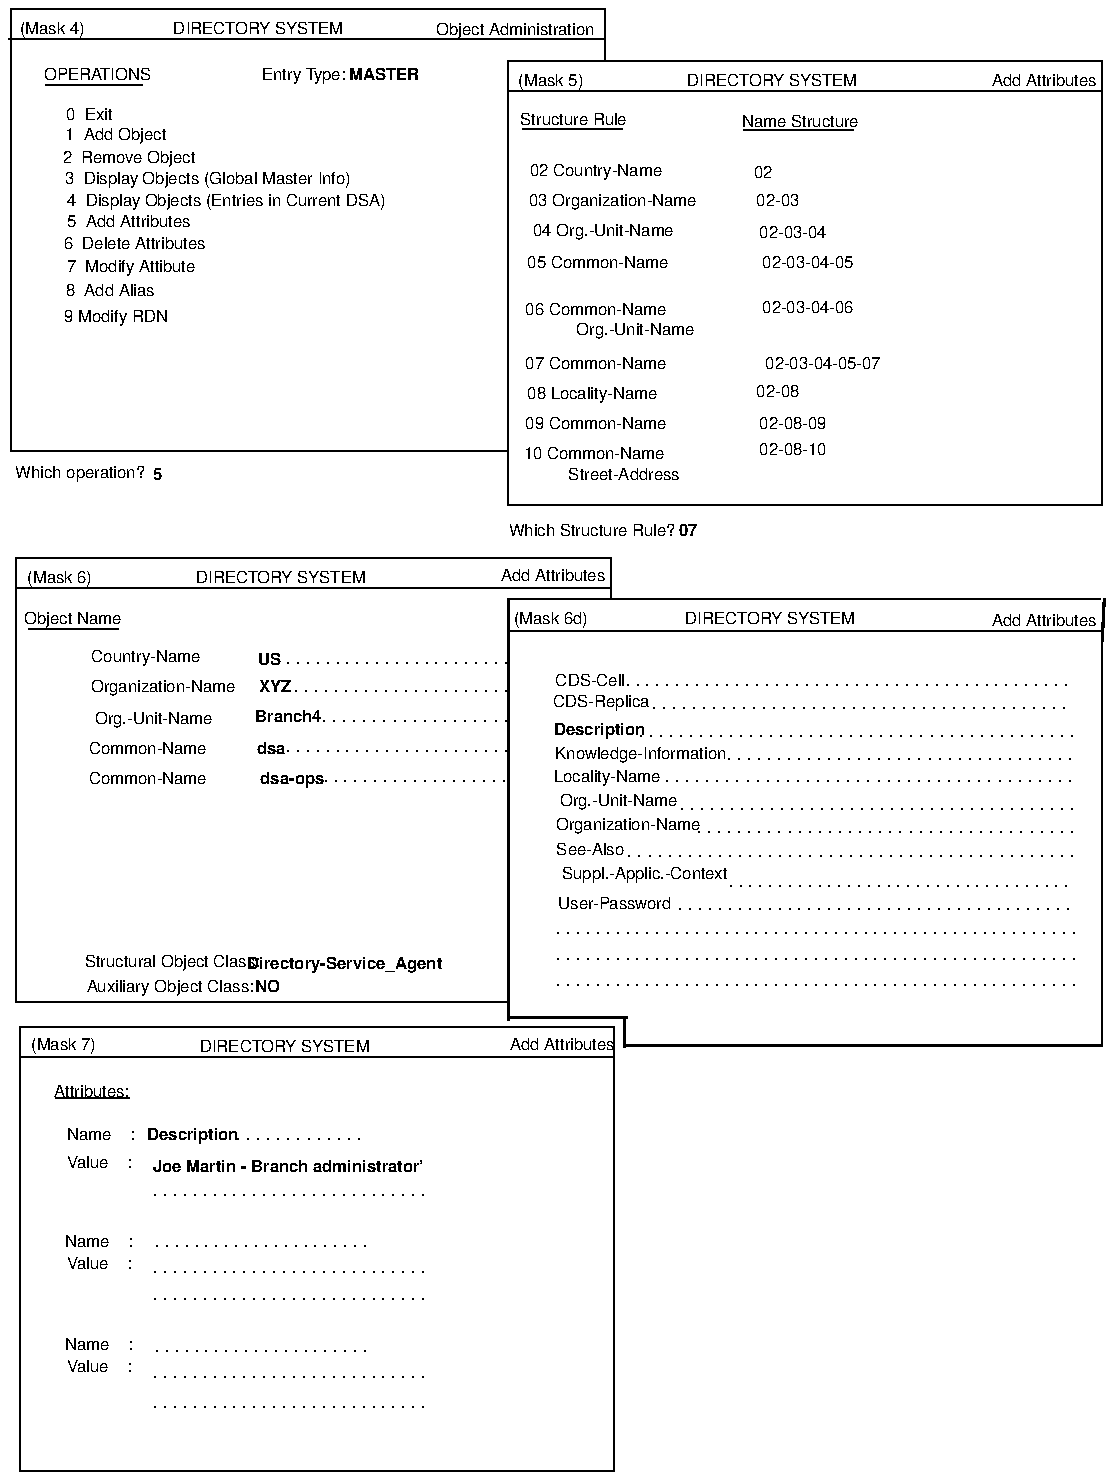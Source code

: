 ...\" @OSF_COPYRIGHT@
...\" COPYRIGHT NOTICE
...\" Copyright (c) 1990, 1991, 1992, 1993 Open Software Foundation, Inc.
...\" ALL RIGHTS RESERVED (DCE).  See the file named COPYRIGHT.DCE in the
...\" src directory for the full copyright text.
...\" 
...\" HISTORY
...\" $Log: fig20.addattribute.pic,v $
...\" Revision 1.1.2.1  1994/08/04  21:02:19  hal
...\" 	Create DCE GDS Admin Gd & Ref from GDS parts of Adm Gd & Cmd Ref; fix log
...\" 	[1994/08/04  20:37:46  hal]
...\"
...\" Revision 1.1.4.2  1993/08/12  17:19:52  buckler
...\" 	{edit, R1.0.2}
...\" 	Prentice-Hall editorial changes.
...\" 	[1993/08/12  17:04:02  buckler]
...\" 
...\" Revision 1.1.2.7  1993/02/20  13:45:53  rnollman
...\" 	fixed figures for final draft
...\" 	[1993/02/20  13:45:21  rnollman]
...\" 
...\" Revision 1.1.2.6  1993/02/16  02:05:56  rnollman
...\" 	fixed mask 6d
...\" 	[1993/02/16  02:05:05  rnollman]
...\" 
...\" Revision 1.1.2.5  1993/02/05  18:45:09  rnollman
...\" 	inc changes for final draft
...\" 	[1993/02/05  18:44:37  rnollman]
...\" 
...\" Revision 1.1.2.4  1993/01/28  19:09:16  dbelch
...\" 	Embedding copyright notice
...\" 	[1993/01/28  18:37:52  dbelch]
...\" 
...\" Revision 1.1.2.3  1993/01/12  21:55:38  rnollman
...\" 	fixes from munich
...\" 	[1993/01/12  21:55:17  rnollman]
...\" 
...\" Revision 1.1.2.2  1993/01/09  20:58:41  rnollman
...\" 	new figure
...\" 	[1993/01/09  20:58:21  rnollman]
...\" 
...\" $EndLog$
.PS
scale = 106.667
line  dotted from 293, 259 \
	to 568, 259 
line  dotted from 293, 273 \
	to 568, 273 
line  dotted from 293, 287 \
	to 568, 287 
"\fH\s6Suppl.-Applic.-Context\s0\fP"  at 339, 319
"\f(HB\s6Description\s0\fP"  at 315, 396
"\fH\s6See-Also\s0\fP"  at 310, 332
"\fH\s6Organization-Name\s0\fP"  at 330, 345
"\fH\s6Org.-Unit-Name\s0\fP"  at 325, 358
"\fH\s6\s0\fP"  at 542, 321
"\fH\s6\s0\fP"  at 542, 321
"\fH\s6\s0\fP"  at 542, 321
"\fH\s6\s0\fP"  at 542, 321
line  dotted from 359, 353 \
	to 567, 353 
line  dotted from 368, 341 \
	to 567, 341 
line  dotted from 331, 328 \
	to 567, 328 
line  dotted from 344, 407 \
	to 563, 407 
line  dotted from 330, 419 \
	to 564, 419 
"\fH\s6CDS-Replica\s0\fP"  at 316, 411
"\fH\s6CDS-Cell\s0\fP"  at 310, 422
"\fH\s6DIRECTORY SYSTEM\s0\fP"  at 406, 455
line  dotted from 79, 120 \
	to 190, 120 
line  dotted from 78, 106 \
	to 221, 106 
"\f(HB\s6Joe Martin - Branch administrator'\s0\fP"  at 149, 163
line   from 323, 237 \
	to 323, 0 
.ps 20
line   from 582, 227 \
	to 328, 227 
.ps 10
line  dotted from 122, 177 \
	to 187, 177 
"\f(HB\s6Description\s0\fP"  at 98, 180
line   from 583, 445 \
	to 583, 227 
line   from 266, 465 \
	to 582, 465 
line   from 266, 465 \
	to 582, 465 
line   from 266, 465 \
	to 582, 465 
line   from 266, 465 \
	to 582, 465 
line   from 267, 448 \
	to 582, 448 
"\f(HB\s65\s0\fP"  at 79, 532
"\fH\s605 Common-Name\s0\fP"  at 314, 645
.ps 20
line   from 584, 465 \
	to 583, 443 
.ps 10
"\fH\s6(Mask 6d)\s0\fP"  at 289, 455
"\fH\s602\s0\fP"  at 402, 693
"\fH\s602-08\s0\fP"  at 410, 576
"\fH\s602-08-10\s0\fP"  at 418, 545
"\fH\s602-08-09\s0\fP"  at 418, 559
"\fH\s602-03-04-05-07\s0\fP"  at 434, 591
"\fH\s606 Common-Name\s0\fP"  at 313, 620
"\fH\s602-03-04-06\s0\fP"  at 426, 621
"\fH\s6Org.-Unit-Name\s0\fP"  at 334, 609
"\fH\s6Name    :\s0\fP"  at 48, 123
"\fH\s6Value    :\s0\fP"  at 48, 165
"\fH\s6Value    :\s0\fP"  at 48, 111
"\f(HB\s6MASTER\s0\fP"  at 200, 745
"\fH\s6Entry Type:\s0\fP"  at 157, 745
"\f(HB\s6\s0\fP"  at 324, 420
.ps 20
line   from 328, 242 \
	to 328, 227 
line   from 266, 242 \
	to 329, 242 
line   from 266, 465 \
	to 266, 241 
.ps 10
line   from 321, 487 \
	to 321, 465 
"\fH\s6DIRECTORY SYSTEM\s0\fP"  at 406, 455
"\fH\s6DIRECTORY SYSTEM\s0\fP"  at 406, 455
"\fH\s6DIRECTORY SYSTEM\s0\fP"  at 406, 455
"\fH\s6DIRECTORY SYSTEM\s0\fP"  at 406, 455
line   from 7, 237 \
	to 323, 237 
line   from 7, 237 \
	to 323, 237 
line   from 4, 250 \
	to 265, 250 
"\f(HB\s6Directory-Service_Agent\s0\fP"  at 179, 271
"\fH\s6(Mask 7)\s0\fP"  at 29, 228
line   from 1, 544 \
	to 266, 544 
line   from 318, 780 \
	to 318, 752 
line   from 267, 752 \
	to 583, 752 
line   from 392, 715 \
	to 450, 715 
line   from 274, 716 \
	to 327, 716 
"\fH\s6Name Structure\s0\fP"  at 422, 720
"\fH\s6Structure Rule\s0\fP"  at 301, 721
"\fH\s6(Mask 5)\s0\fP"  at 289, 742
"\fH\s6DIRECTORY SYSTEM\s0\fP"  at 407, 742
line   from 266, 736 \
	to 583, 736 
"\fH\s6Street-Address\s0\fP"  at 328, 532
"\fH\s610 Common-Name\s0\fP"  at 312, 543
"\fH\s607 Common-Name\s0\fP"  at 313, 591
"\fH\s608 Locality-Name\s0\fP"  at 311, 575
"\fH\s609 Common-Name\s0\fP"  at 313, 559
line   from 583, 752 \
	to 583, 515 
line   from 266, 752 \
	to 266, 515 
"\fH\s6\s0\fP"  at 541, 573
line   from 266, 515 \
	to 583, 515 
"\f(HB\s607\s0\fP"  at 362, 502
"\fH\s6Which Structure Rule?\s0\fP"  at 311, 502
"\fH\s67  Modify Attibute\s0\fP"  at 65, 643
"\fH\s62  Remove Object\s0\fP"  at 64, 701
"\fH\s68  Add Alias\s0\fP"  at 54, 630
"\fH\s61  Add Object\s0\fP"  at 57, 713
"\fH\s63  Display Objects (Global Master Info)\s0\fP"  at 106, 690
"\fH\s6Which operation?\s0\fP"  at 38, 533
"\fH\s6Object Administration\s0\fP"  at 270, 769
line   from 1, 780 \
	to 317, 780 
line   from 0, 764 \
	to 317, 764 
"\fH\s6DIRECTORY SYSTEM\s0\fP"  at 133, 770
"\fH\s6(Mask 4)\s0\fP"  at 23, 770
line   from 1, 780 \
	to 1, 544 
"\fH\s6OPERATIONS\s0\fP"  at 47, 745
line   from 20, 739 \
	to 71, 739 
"\fH\s64  Display Objects (Entries in Current DSA)\s0\fP"  at 116, 678
"\fH\s60  Exit\s0\fP"  at 43, 724
line  dotted from 168, 400 \
	to 265, 400 
line  dotted from 153, 416 \
	to 265, 416 
line  dotted from 149, 431 \
	to 265, 431 
"\f(HB\s6NO\s0\fP"  at 138, 259
"\fH\s6Common-Name\s0\fP"  at 74, 370
"\fH\s6Structural Object Class:\s0\fP"  at 87, 272
"\fH\s6Auxiliary Object Class:\s0\fP"  at 86, 259
"\f(HB\s6Branch4\s0\fP"  at 149, 403
"\f(HB\s6XYZ\s0\fP"  at 142, 419
"\f(HB\s6US\s0\fP"  at 139, 433
"\fH\s6Common-Name\s0\fP"  at 74, 386
"\fH\s6Org.-Unit-Name\s0\fP"  at 77, 402
"\fH\s6Country-Name\s0\fP"  at 73, 435
"\fH\s6(Mask 6)\s0\fP"  at 27, 477
"\fH\s6DIRECTORY SYSTEM\s0\fP"  at 145, 477
line   from 4, 487 \
	to 4, 250 
"\fH\s6Organization-Name\s0\fP"  at 82, 419
line   from 5, 487 \
	to 321, 487 
line  dotted from 149, 384 \
	to 265, 384 
"\f(HB\s6dsa\s0\fP"  at 140, 386
line  dotted from 169, 368 \
	to 264, 368 
"\f(HB\s6dsa-ops\s0\fP"  at 151, 370
"\fH\s6DIRECTORY SYSTEM\s0\fP"  at 147, 227
line   from 6, 221 \
	to 323, 221 
line   from 6, 237 \
	to 6, 0 
line   from 6, 0 \
	to 323, 0 
line   from 6, 0 \
	to 323, 0 
line   from 6, 237 \
	to 6, 0 
line   from 6, 221 \
	to 323, 221 
"\fH\s6DIRECTORY SYSTEM\s0\fP"  at 147, 227
"\fH\s6DIRECTORY SYSTEM\s0\fP"  at 147, 227
line   from 7, 237 \
	to 323, 237 
line   from 6, 221 \
	to 323, 221 
line   from 6, 237 \
	to 6, 0 
line   from 323, 237 \
	to 323, 0 
line   from 6, 0 \
	to 323, 0 
line   from 6, 0 \
	to 323, 0 
line   from 6, 237 \
	to 6, 0 
"\fH\s6DIRECTORY SYSTEM\s0\fP"  at 147, 227
line   from 7, 237 \
	to 265, 237 
line   from 6, 221 \
	to 265, 221 
line   from 25, 199 \
	to 64, 199 
"\fH\s6Attributes:\s0\fP"  at 44, 203
"\fH\s6Value    :\s0\fP"  at 48, 56
"\fH\s6\s0\fP"  at 281, 48
"\fH\s6\s0\fP"  at 281, 48
"\fH\s6\s0\fP"  at 281, 48
"\fH\s6\s0\fP"  at 281, 48
"\fH\s6Name    :\s0\fP"  at 48, 68
line   from 323, 217 \
	to 323, 0 
"\fH\s6Name    :\s0\fP"  at 49, 180
line  dotted from 78, 147 \
	to 221, 147 
line  dotted from 78, 92 \
	to 221, 92 
line  dotted from 78, 34 \
	to 221, 34 
"\fH\s602-03\s0\fP"  at 410, 678
"\fH\s602-03-04\s0\fP"  at 418, 661
"\fH\s602-03-04-05\s0\fP"  at 426, 645
"\fH\s604 Org.-Unit-Name\s0\fP"  at 317, 662
"\fH\s603 Organization-Name\s0\fP"  at 322, 678
"\fH\s602 Country-Name\s0\fP"  at 313, 694
"\fH\s604 Org.-Unit-Name\s0\fP"  at 317, 662
"\fH\s69 Modify RDN\s0\fP"  at 57, 616
"\fH\s65  Add Attributes\s0\fP"  at 64, 667
"\fH\s66  Delete Attributes\s0\fP"  at 67, 655
line  dotted from 78, 50 \
	to 221, 50 
line  dotted from 79, 64 \
	to 190, 64 
"\fH\s6Add Attributes\s0\fP"  at 552, 742
"\fH\s6Add Attributes\s0\fP"  at 290, 478
"\fH\s6Add Attributes\s0\fP"  at 552, 454
line   from 4, 471 \
	to 321, 471 
"\fH\s6Add Attributes\s0\fP"  at 295, 228
"\fH\s6Object Name\s0\fP"  at 34, 455
line   from 11, 449 \
	to 58, 449 
"\fH\s6Locality-Name\s0\fP"  at 319, 371
"\fH\s6Knowledge-Information\s0\fP"  at 337, 383
line  dotted from 337, 392 \
	to 567, 392 
line  dotted from 384, 380 \
	to 566, 380 
line  dotted from 351, 368 \
	to 566, 368 
"\fH\s6User-Password\s0\fP"  at 323, 303
line  dotted from 385, 312 \
	to 564, 312 
line  dotted from 358, 300 \
	to 565, 300 
.PE
